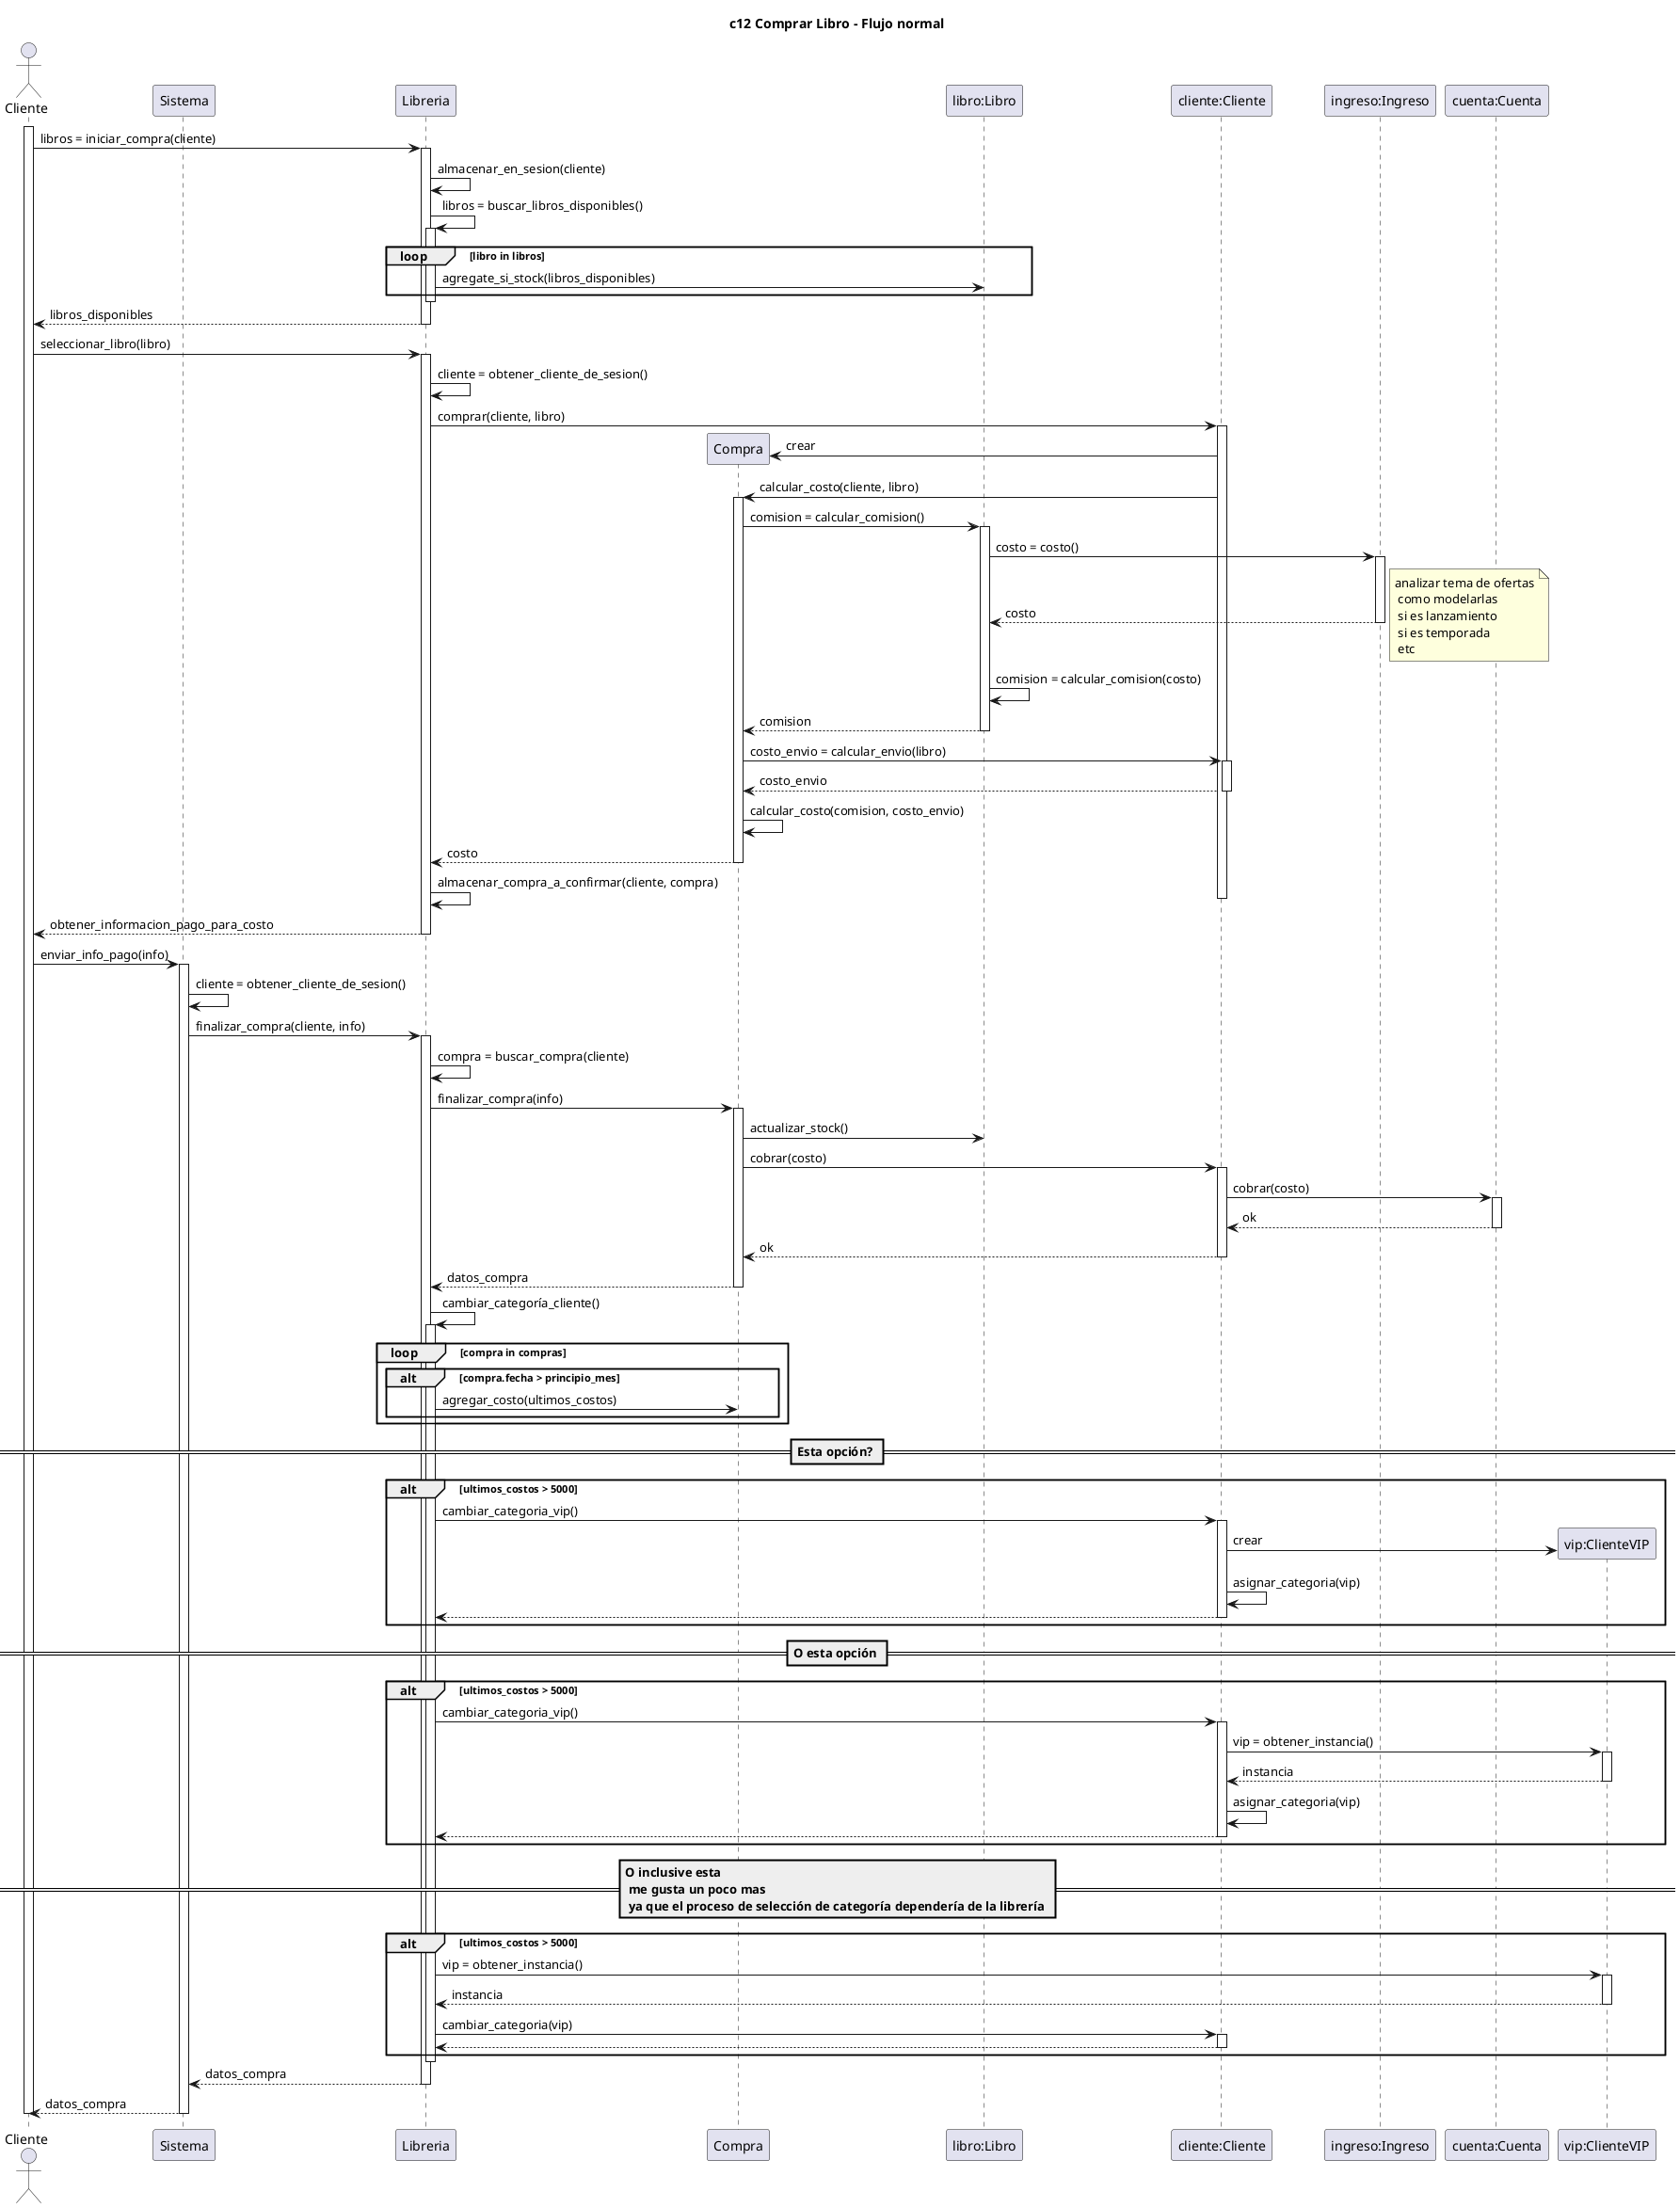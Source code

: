 
@startuml c12 Comprar Libro - Flujo normal

title c12 Comprar Libro - Flujo normal

actor Cliente as c
participant Sistema as s
participant Libreria as l
participant Compra as compra
participant "libro:Libro" as libro
participant "cliente:Cliente" as cliente
participant "ingreso:Ingreso" as ingreso
participant "cuenta:Cuenta" as cuenta
participant "vip:ClienteVIP" as vip

activate c
c -> l : libros = iniciar_compra(cliente)
activate l
    l -> l : almacenar_en_sesion(cliente)
    l -> l : libros = buscar_libros_disponibles()
    activate l
    loop libro in libros
        l -> libro : agregate_si_stock(libros_disponibles)
    end
    deactivate l
    c <-- l : libros_disponibles
deactivate l

c -> l : seleccionar_libro(libro)
activate l
    l -> l : cliente = obtener_cliente_de_sesion()
    l -> cliente : comprar(cliente, libro)
    activate cliente
        cliente -> compra ** : crear
        cliente -> compra : calcular_costo(cliente, libro)
        activate compra
            'el costo depende del tipo de libro y del tipo de cliente
            compra -> libro : comision = calcular_comision()
            activate libro
                libro -> ingreso : costo = costo()
                activate ingreso
                    libro <-- ingreso : costo
                deactivate ingreso
                note right : analizar tema de ofertas\n como modelarlas\n si es lanzamiento\n si es temporada\n etc
                libro -> libro : comision = calcular_comision(costo)
                compra <-- libro : comision
            deactivate libro
            compra -> cliente : costo_envio = calcular_envio(libro)
            activate cliente
                compra <-- cliente : costo_envio
            deactivate cliente
            compra -> compra : calcular_costo(comision, costo_envio)
            l <-- compra : costo
        deactivate compra
        l -> l : almacenar_compra_a_confirmar(cliente, compra)
    deactivate cliente
    return obtener_informacion_pago_para_costo
deactivate l

c -> s : enviar_info_pago(info)
activate s
    s -> s : cliente = obtener_cliente_de_sesion()
    s -> l : finalizar_compra(cliente, info)
    activate l
        l -> l : compra = buscar_compra(cliente)
        l -> compra : finalizar_compra(info)
        activate compra
            compra -> libro : actualizar_stock()
            compra -> cliente : cobrar(costo)
            activate cliente
                cliente -> cuenta : cobrar(costo)
                activate cuenta
                    cliente <-- cuenta: ok
                deactivate cuenta
                compra <-- cliente : ok
            deactivate cliente
            l <-- compra : datos_compra
        deactivate compra
        l -> l : cambiar_categoría_cliente()
        activate l
            loop compra in compras
                alt compra.fecha > principio_mes
                    l -> compra : agregar_costo(ultimos_costos)
                end
            end

            == Esta opción? ==

            alt ultimos_costos > 5000
                l -> cliente : cambiar_categoria_vip()
                activate cliente
                    cliente -> vip **: crear
                    cliente -> cliente : asignar_categoria(vip)
                    l <-- cliente
                deactivate cliente
            end

            == O esta opción ==

            alt ultimos_costos > 5000
                l -> cliente : cambiar_categoria_vip()
                activate cliente
                    cliente -> vip : vip = obtener_instancia()
                    activate vip
                        cliente <-- vip : instancia
                    deactivate vip
                    cliente -> cliente : asignar_categoria(vip)
                    l <-- cliente
                deactivate cliente
            end

            == O inclusive esta\n me gusta un poco mas\n ya que el proceso de selección de categoría dependería de la librería ==

            alt ultimos_costos > 5000
                l -> vip : vip = obtener_instancia()
                activate vip
                    l <-- vip : instancia
                deactivate vip

                l -> cliente : cambiar_categoria(vip)
                activate cliente
                    l <-- cliente
                deactivate cliente
            end

        deactivate l
        s <-- l : datos_compra
    deactivate l
    c <-- s : datos_compra
deactivate s

deactivate c

@enduml

@startuml

actor Cliente as c
participant Sistema as s
participant Libreria as l
participant Compra as compra
participant "libro:Libro" as libro
participant "cliente:Cliente" as cliente
participant "ingreso:Ingreso" as ingreso
participant "cuenta:Cuenta" as cuenta
participant "vip:ClienteVIP" as vip

            alt ultimos_costos > 5000
                l -> vip : vip = obtener_instancia()
                activate vip
                    l <-- vip : instancia
                deactivate vip

                l -> cliente : cambiar_categoria(vip)
                activate cliente
                    l <-- cliente
                deactivate cliente
            end
@enduml

@startuml consulta_sobre_modelado1

participant Libreria as l
participant Cliente as cliente
participant "vip:ClienteVIP" as vip

l -> l : cambiar_categoría_cliente()
activate l

    == alternativa 1 ==

    loop compra in compras
        alt compra.fecha > principio_mes
            l -> compra : agregar_costo(ultimos_costos)
        end
    end
    note left : como modelar el tema de las colecciones?\n ultimos_costos=0\nfor compra in compras:\n  if compra.date > inicio_mes:\n      compra.agregar_costo(ultimos_costos)

    == alternativa 2 ==

    loop compra in compras
        l -> compra : agregar_costo(ultimos_costos)
    end


deactivate l
@enduml

@startuml consulta_sobre_modelado2_categoría

participant Libreria as l
participant Cliente as cliente
participant "vip:ClienteVIP" as vip


l -> l : cambiar_categoría_cliente()
activate l

    == Esta opción? ==

    alt ultimos_costos > 5000
        l -> cliente : cambiar_categoria_vip()
        activate cliente
            cliente -> vip **: crear
            cliente -> cliente : asignar_categoria(vip)
            l <-- cliente
        deactivate cliente
    end

    == O esta opción ==

    alt ultimos_costos > 5000
        l -> cliente : cambiar_categoria_vip()
        activate cliente
            cliente -> vip : vip = obtener_instancia()
            activate vip
                cliente <-- vip : instancia
            deactivate vip
            cliente -> cliente : asignar_categoria(vip)
            l <-- cliente
        deactivate cliente
    end

    == O inclusive esta\n me gusta un poco mas\n ya que el proceso de selección de categoría dependería de la librería ==

    alt ultimos_costos > 5000
        l -> vip : vip = obtener_instancia()
        activate vip
            l <-- vip : instancia
        deactivate vip

        l -> cliente : cambiar_categoria(vip)
        activate cliente
            l <-- cliente
        deactivate cliente
    end


deactivate l
@enduml